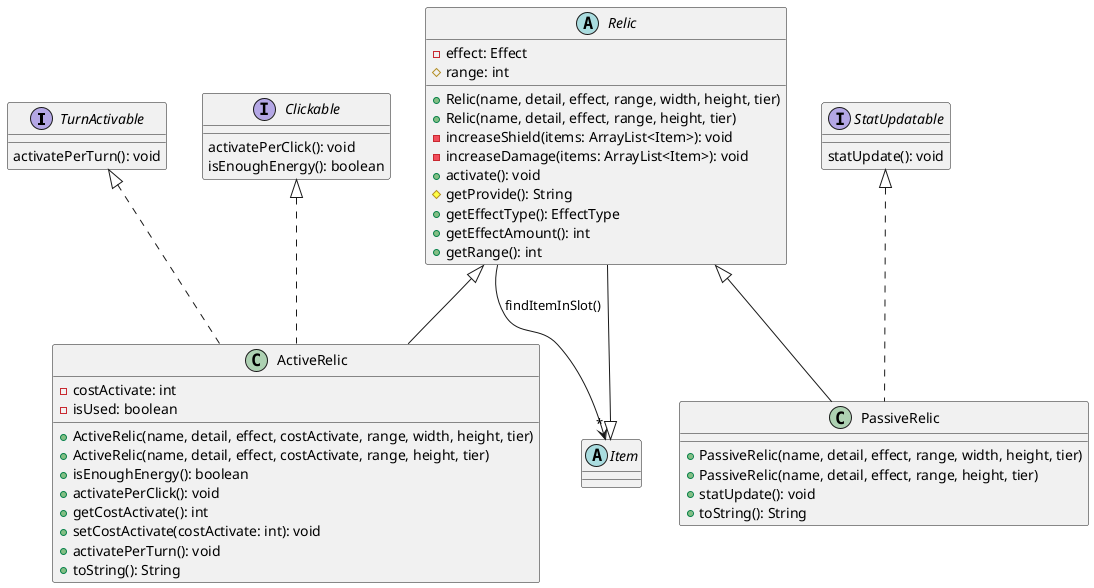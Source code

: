 @startuml
top to bottom direction
interface TurnActivable [[java:interfaces.TurnActivable]] {
	activatePerTurn(): void
}
interface StatUpdatable [[java:interfaces.StatUpdatable]] {
	statUpdate(): void
}
interface Clickable [[java:interfaces.Clickable]] {
	activatePerClick(): void
	isEnoughEnergy(): boolean
}
abstract class Item [[java:game.item.Item]] {}
abstract class Relic [[java:game.item.relic.Relic]] {
  -effect: Effect
  #range: int
  +Relic(name, detail, effect, range, width, height, tier)
  +Relic(name, detail, effect, range, height, tier)
  -increaseShield(items: ArrayList<Item>): void
  -increaseDamage(items: ArrayList<Item>): void
  +activate(): void
  #getProvide(): String
  +getEffectType(): EffectType
  +getEffectAmount(): int
  +getRange(): int
}
class ActiveRelic [[java:game.item.relic.ActiveRelic]] {
  -costActivate: int
  -isUsed: boolean
  +ActiveRelic(name, detail, effect, costActivate, range, width, height, tier)
  +ActiveRelic(name, detail, effect, costActivate, range, height, tier)
  +isEnoughEnergy(): boolean
  +activatePerClick(): void
  +getCostActivate(): int
  +setCostActivate(costActivate: int): void
  +activatePerTurn(): void
  +toString(): String
}
class PassiveRelic [[java:game.item.relic.PassiveRelic]] {
  +PassiveRelic(name, detail, effect, range, width, height, tier)
  +PassiveRelic(name, detail, effect, range, height, tier)
  +statUpdate(): void
  +toString(): String
}
Item <|-- Relic
Relic --> "*" Item : findItemInSlot()
Relic <|-- ActiveRelic
Relic <|-- PassiveRelic
Clickable <|.. ActiveRelic
TurnActivable <|.. ActiveRelic
StatUpdatable <|.. PassiveRelic
@enduml
